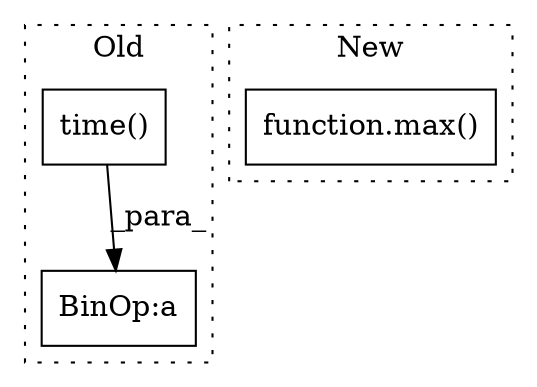 digraph G {
subgraph cluster0 {
1 [label="time()" a="75" s="6630" l="11" shape="box"];
3 [label="BinOp:a" a="82" s="6641" l="1" shape="box"];
label = "Old";
style="dotted";
}
subgraph cluster1 {
2 [label="function.max()" a="75" s="5734,5807" l="4,1" shape="box"];
label = "New";
style="dotted";
}
1 -> 3 [label="_para_"];
}